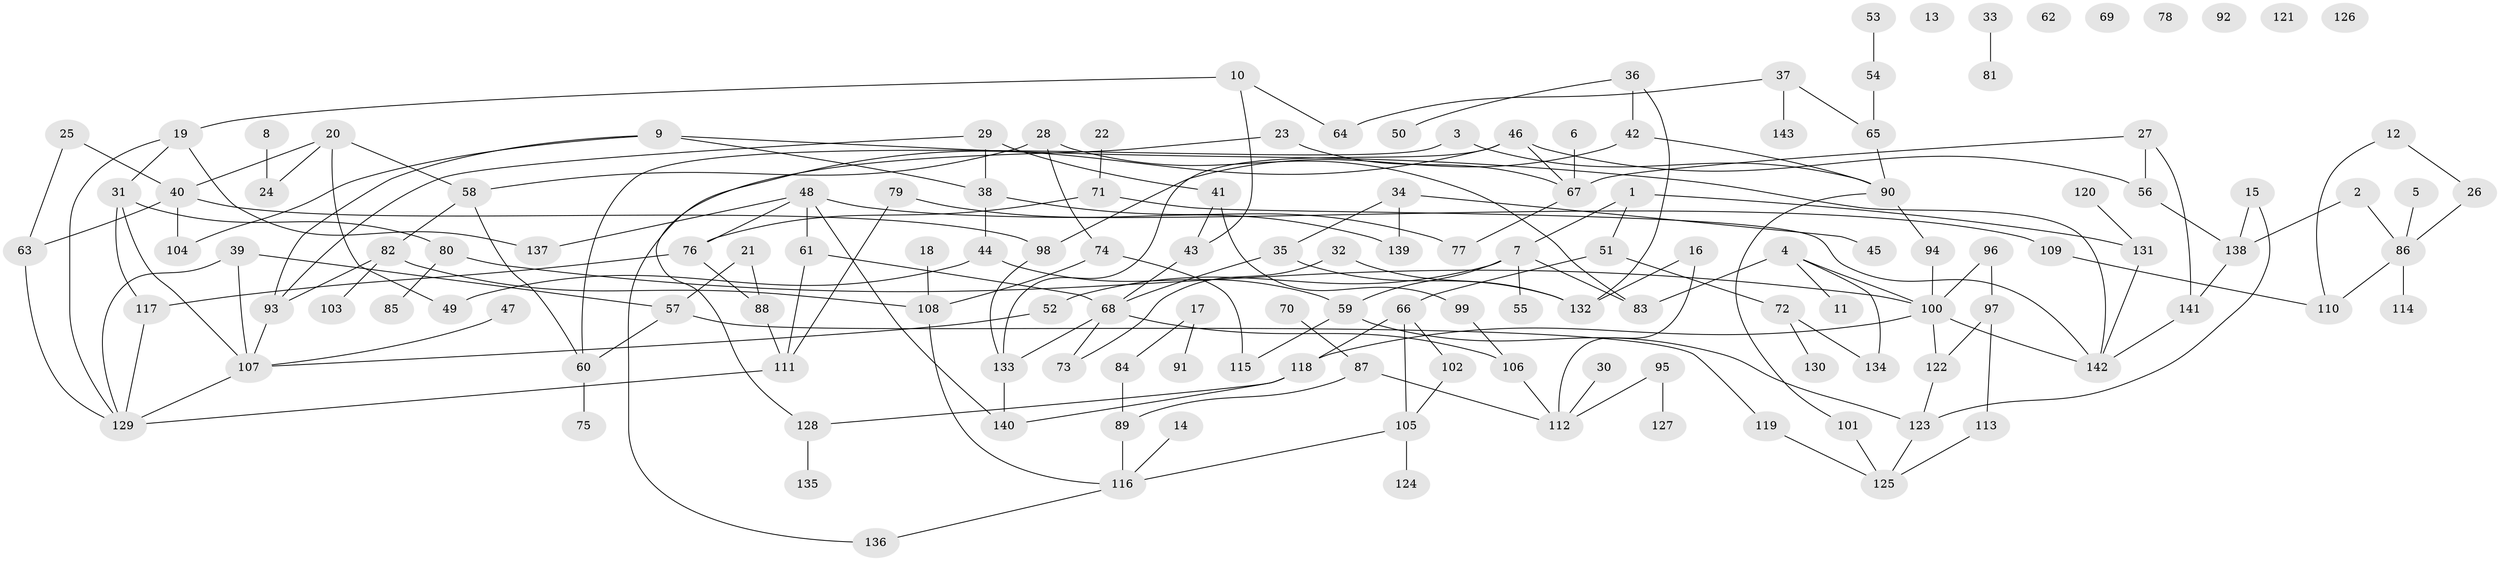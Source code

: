 // Generated by graph-tools (version 1.1) at 2025/33/03/09/25 02:33:26]
// undirected, 143 vertices, 187 edges
graph export_dot {
graph [start="1"]
  node [color=gray90,style=filled];
  1;
  2;
  3;
  4;
  5;
  6;
  7;
  8;
  9;
  10;
  11;
  12;
  13;
  14;
  15;
  16;
  17;
  18;
  19;
  20;
  21;
  22;
  23;
  24;
  25;
  26;
  27;
  28;
  29;
  30;
  31;
  32;
  33;
  34;
  35;
  36;
  37;
  38;
  39;
  40;
  41;
  42;
  43;
  44;
  45;
  46;
  47;
  48;
  49;
  50;
  51;
  52;
  53;
  54;
  55;
  56;
  57;
  58;
  59;
  60;
  61;
  62;
  63;
  64;
  65;
  66;
  67;
  68;
  69;
  70;
  71;
  72;
  73;
  74;
  75;
  76;
  77;
  78;
  79;
  80;
  81;
  82;
  83;
  84;
  85;
  86;
  87;
  88;
  89;
  90;
  91;
  92;
  93;
  94;
  95;
  96;
  97;
  98;
  99;
  100;
  101;
  102;
  103;
  104;
  105;
  106;
  107;
  108;
  109;
  110;
  111;
  112;
  113;
  114;
  115;
  116;
  117;
  118;
  119;
  120;
  121;
  122;
  123;
  124;
  125;
  126;
  127;
  128;
  129;
  130;
  131;
  132;
  133;
  134;
  135;
  136;
  137;
  138;
  139;
  140;
  141;
  142;
  143;
  1 -- 7;
  1 -- 51;
  1 -- 131;
  2 -- 86;
  2 -- 138;
  3 -- 60;
  3 -- 90;
  4 -- 11;
  4 -- 83;
  4 -- 100;
  4 -- 134;
  5 -- 86;
  6 -- 67;
  7 -- 52;
  7 -- 55;
  7 -- 59;
  7 -- 83;
  8 -- 24;
  9 -- 38;
  9 -- 93;
  9 -- 104;
  9 -- 142;
  10 -- 19;
  10 -- 43;
  10 -- 64;
  12 -- 26;
  12 -- 110;
  14 -- 116;
  15 -- 123;
  15 -- 138;
  16 -- 112;
  16 -- 132;
  17 -- 84;
  17 -- 91;
  18 -- 108;
  19 -- 31;
  19 -- 129;
  19 -- 137;
  20 -- 24;
  20 -- 40;
  20 -- 49;
  20 -- 58;
  21 -- 57;
  21 -- 88;
  22 -- 71;
  23 -- 67;
  23 -- 128;
  25 -- 40;
  25 -- 63;
  26 -- 86;
  27 -- 56;
  27 -- 67;
  27 -- 141;
  28 -- 58;
  28 -- 74;
  28 -- 83;
  29 -- 38;
  29 -- 41;
  29 -- 93;
  30 -- 112;
  31 -- 80;
  31 -- 107;
  31 -- 117;
  32 -- 73;
  32 -- 132;
  33 -- 81;
  34 -- 35;
  34 -- 45;
  34 -- 139;
  35 -- 68;
  35 -- 132;
  36 -- 42;
  36 -- 50;
  36 -- 132;
  37 -- 64;
  37 -- 65;
  37 -- 143;
  38 -- 44;
  38 -- 77;
  39 -- 57;
  39 -- 107;
  39 -- 129;
  40 -- 63;
  40 -- 98;
  40 -- 104;
  41 -- 43;
  41 -- 99;
  42 -- 90;
  42 -- 98;
  43 -- 68;
  44 -- 49;
  44 -- 59;
  46 -- 56;
  46 -- 67;
  46 -- 133;
  46 -- 136;
  47 -- 107;
  48 -- 61;
  48 -- 76;
  48 -- 109;
  48 -- 137;
  48 -- 140;
  51 -- 66;
  51 -- 72;
  52 -- 107;
  53 -- 54;
  54 -- 65;
  56 -- 138;
  57 -- 60;
  57 -- 119;
  58 -- 60;
  58 -- 82;
  59 -- 115;
  59 -- 123;
  60 -- 75;
  61 -- 68;
  61 -- 111;
  63 -- 129;
  65 -- 90;
  66 -- 102;
  66 -- 105;
  66 -- 118;
  67 -- 77;
  68 -- 73;
  68 -- 106;
  68 -- 133;
  70 -- 87;
  71 -- 76;
  71 -- 142;
  72 -- 130;
  72 -- 134;
  74 -- 108;
  74 -- 115;
  76 -- 88;
  76 -- 117;
  79 -- 111;
  79 -- 139;
  80 -- 85;
  80 -- 100;
  82 -- 93;
  82 -- 103;
  82 -- 108;
  84 -- 89;
  86 -- 110;
  86 -- 114;
  87 -- 89;
  87 -- 112;
  88 -- 111;
  89 -- 116;
  90 -- 94;
  90 -- 101;
  93 -- 107;
  94 -- 100;
  95 -- 112;
  95 -- 127;
  96 -- 97;
  96 -- 100;
  97 -- 113;
  97 -- 122;
  98 -- 133;
  99 -- 106;
  100 -- 118;
  100 -- 122;
  100 -- 142;
  101 -- 125;
  102 -- 105;
  105 -- 116;
  105 -- 124;
  106 -- 112;
  107 -- 129;
  108 -- 116;
  109 -- 110;
  111 -- 129;
  113 -- 125;
  116 -- 136;
  117 -- 129;
  118 -- 128;
  118 -- 140;
  119 -- 125;
  120 -- 131;
  122 -- 123;
  123 -- 125;
  128 -- 135;
  131 -- 142;
  133 -- 140;
  138 -- 141;
  141 -- 142;
}
